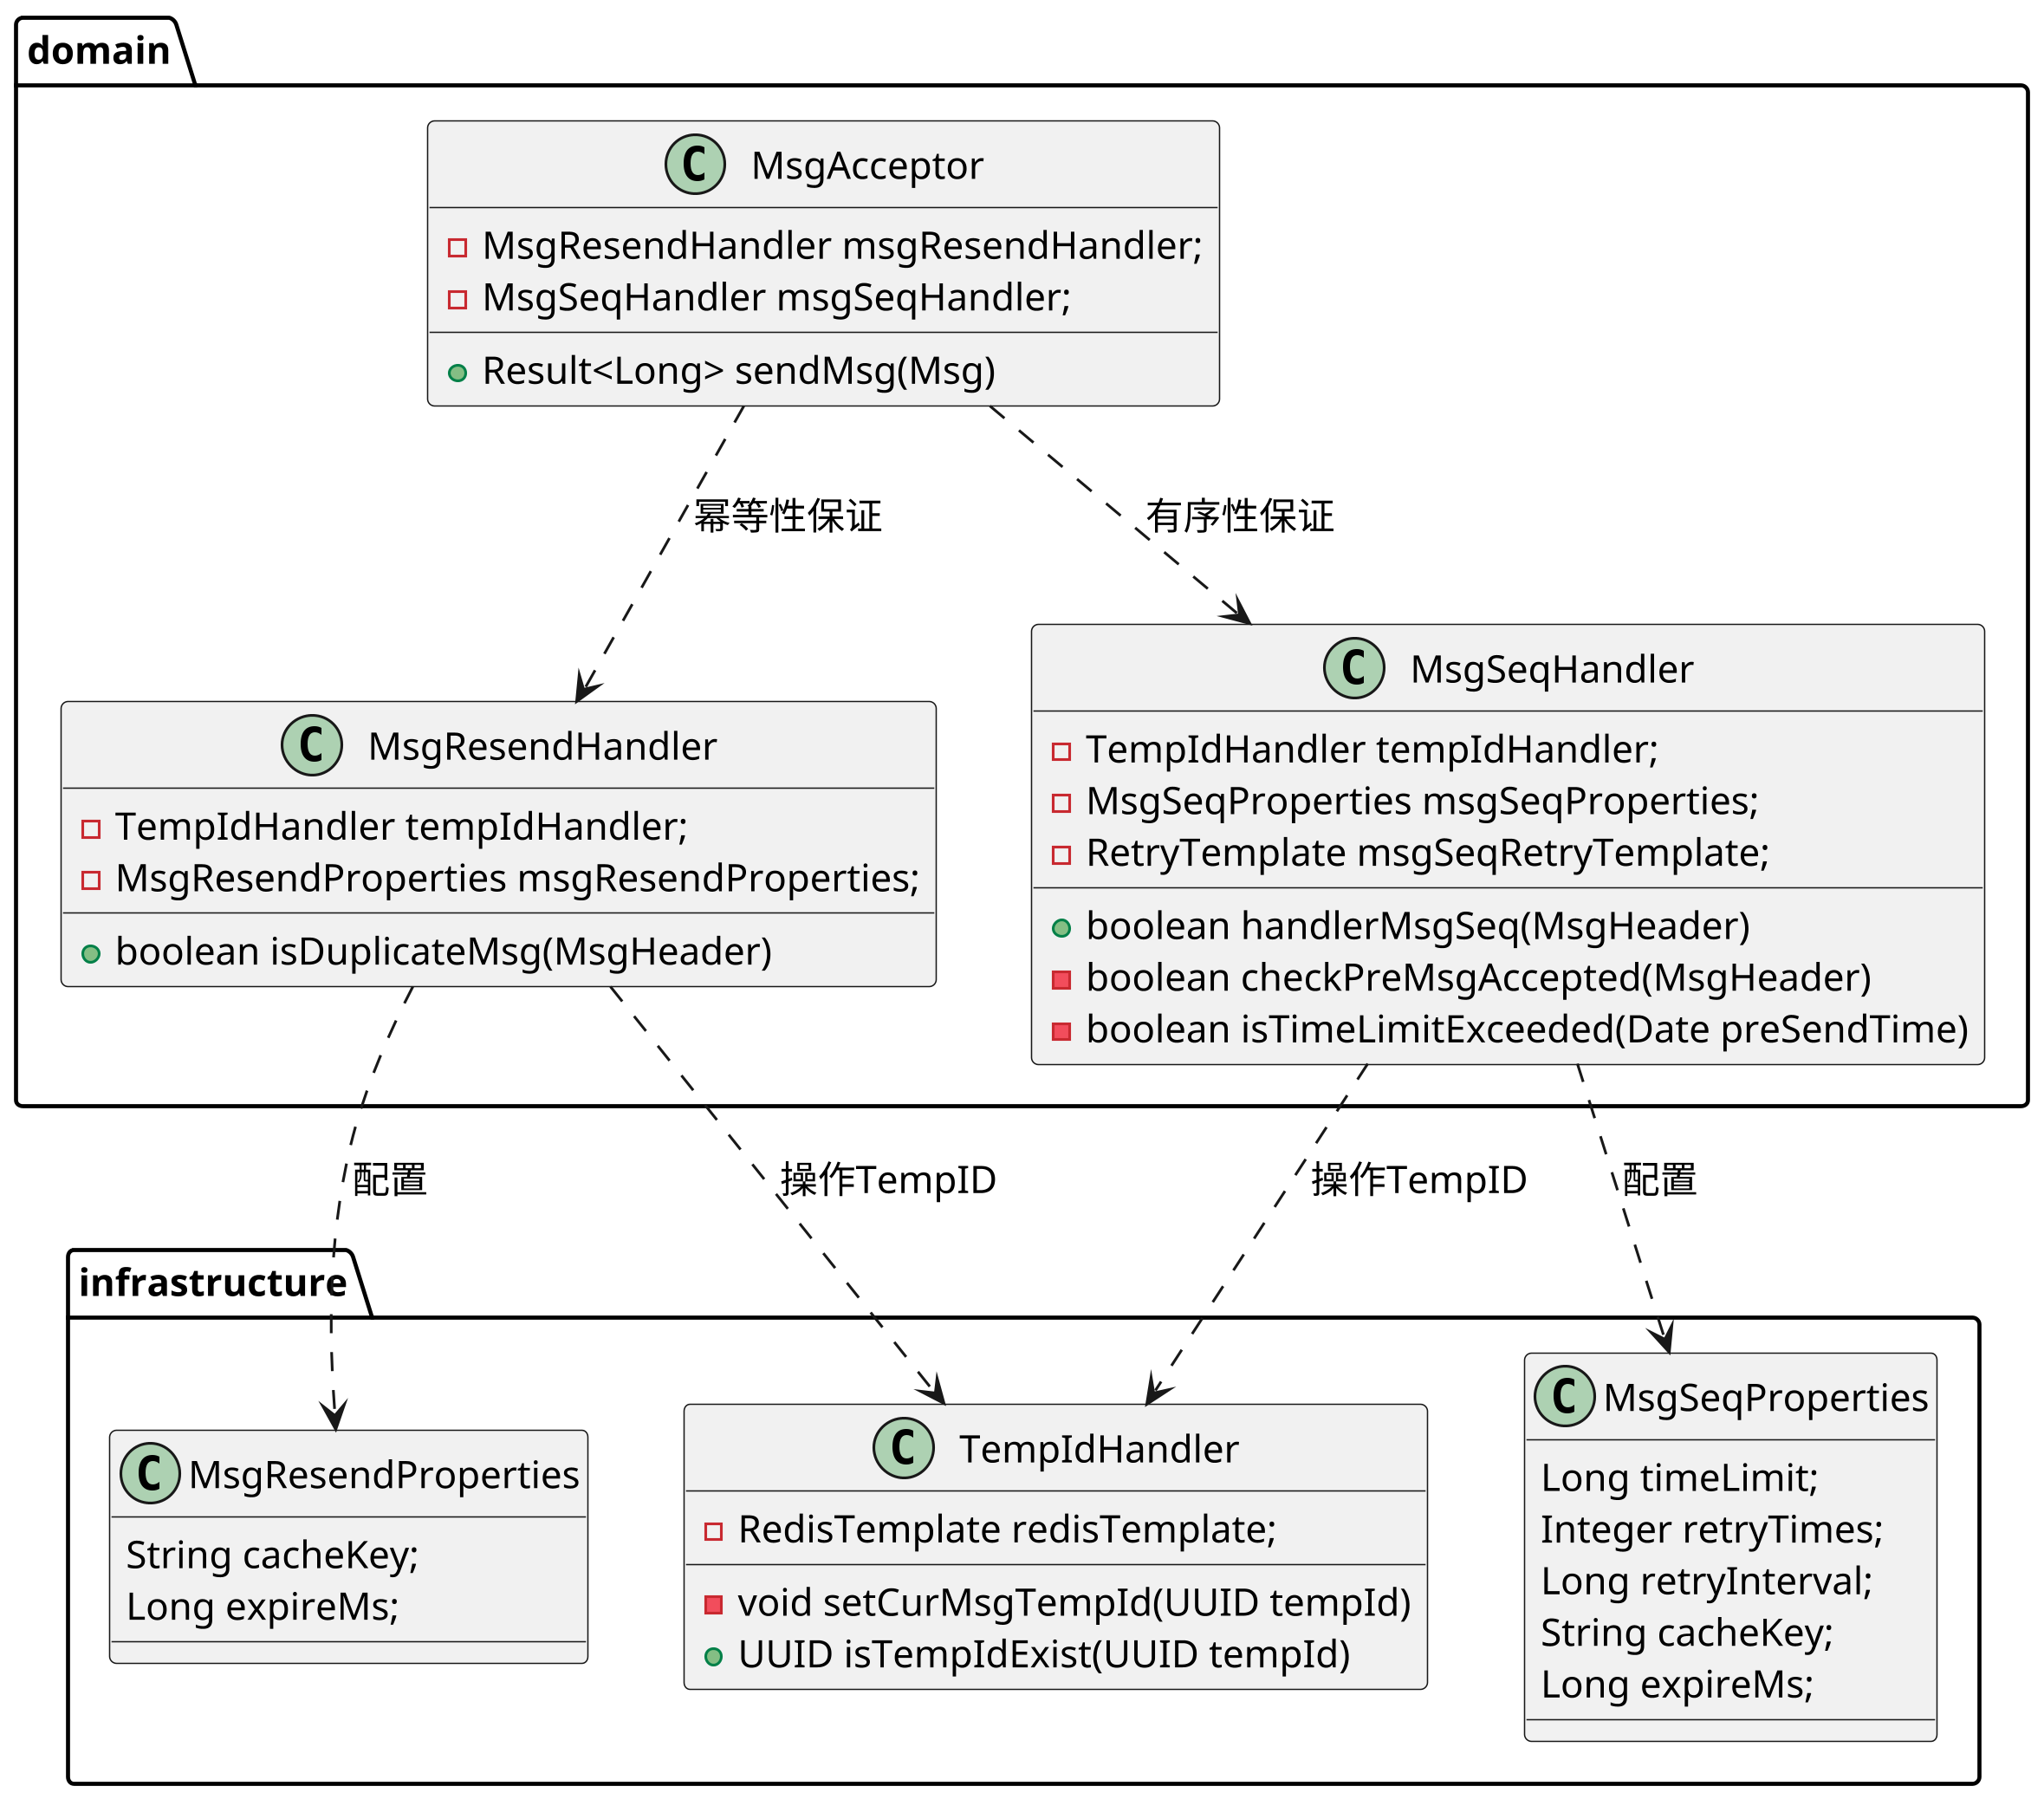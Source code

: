 @startuml
'https://plantuml.com/class-diagram
skinparam shadowing false
skinparam defaultFontName xfonts-wqy
skinparam dpi 300
skinparam activity  {
    DiamondFontSize 14
    ArrowFontSize 14
    FontSize 14
}

package domain {
    class MsgAcceptor {
        - MsgResendHandler msgResendHandler;
        - MsgSeqHandler msgSeqHandler;
        + Result<Long> sendMsg(Msg)
    }
    class MsgSeqHandler {
        - TempIdHandler tempIdHandler;
        - MsgSeqProperties msgSeqProperties;
        - RetryTemplate msgSeqRetryTemplate;
        + boolean handlerMsgSeq(MsgHeader)
        - boolean checkPreMsgAccepted(MsgHeader)
        - boolean isTimeLimitExceeded(Date preSendTime)
    }

    class MsgResendHandler {
        - TempIdHandler tempIdHandler;
        - MsgResendProperties msgResendProperties;
        + boolean isDuplicateMsg(MsgHeader)
    }
}


package infrastructure {
    class MsgSeqProperties {
        Long timeLimit;
        Integer retryTimes;
        Long retryInterval;
        String cacheKey;
        Long expireMs;
    }

    class MsgResendProperties {
        String cacheKey;
        Long expireMs;
    }
    class TempIdHandler {
        - RedisTemplate redisTemplate;
        - void setCurMsgTempId(UUID tempId)
        + UUID isTempIdExist(UUID tempId)
    }
}
MsgAcceptor ..> MsgResendHandler: 幂等性保证
MsgAcceptor ..> MsgSeqHandler: 有序性保证

MsgResendHandler ..> MsgResendProperties: 配置
MsgSeqHandler ..> MsgSeqProperties: 配置

MsgResendHandler .> TempIdHandler: 操作TempID
MsgSeqHandler ..> TempIdHandler: 操作TempID
@enduml